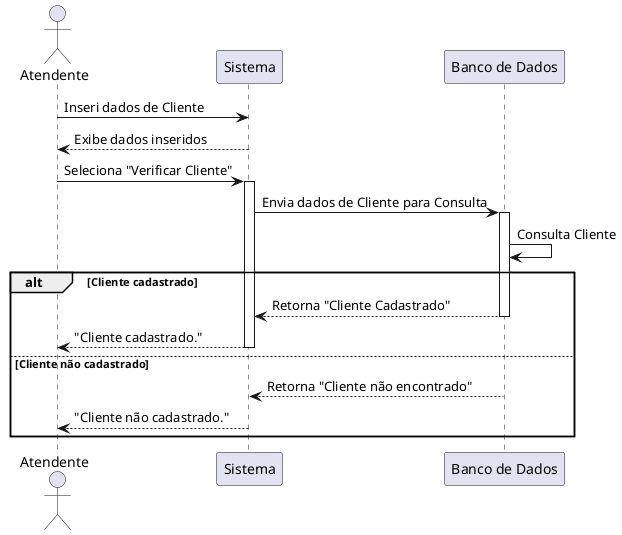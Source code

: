 
@startuml DSS - Verificar Cliente

    actor Atendente
    participant "Sistema" as Sys
    participant "Banco de Dados" as DB

    ' Atendente insere os dados do cliente
    Atendente -> Sys: Inseri dados de Cliente
    Sys --> Atendente: Exibe dados inseridos

    ' Atendente solicita a verificação do cliente
    Atendente -> Sys: Seleciona "Verificar Cliente"
    activate Sys 

    ' Sistema envia os dados para consulta no banco
    Sys -> DB: Envia dados de Cliente para Consulta
    activate DB
    DB -> DB: Consulta Cliente
    
    ' Resposta do banco de dados
    alt Cliente cadastrado
        DB --> Sys: Retorna "Cliente Cadastrado"
        deactivate DB
        Sys --> Atendente: "Cliente cadastrado."
        deactivate Sys
    else Cliente não cadastrado
        DB --> Sys: Retorna "Cliente não encontrado"
        deactivate DB
        Sys --> Atendente: "Cliente não cadastrado."
        deactivate Sys
    end

@enduml